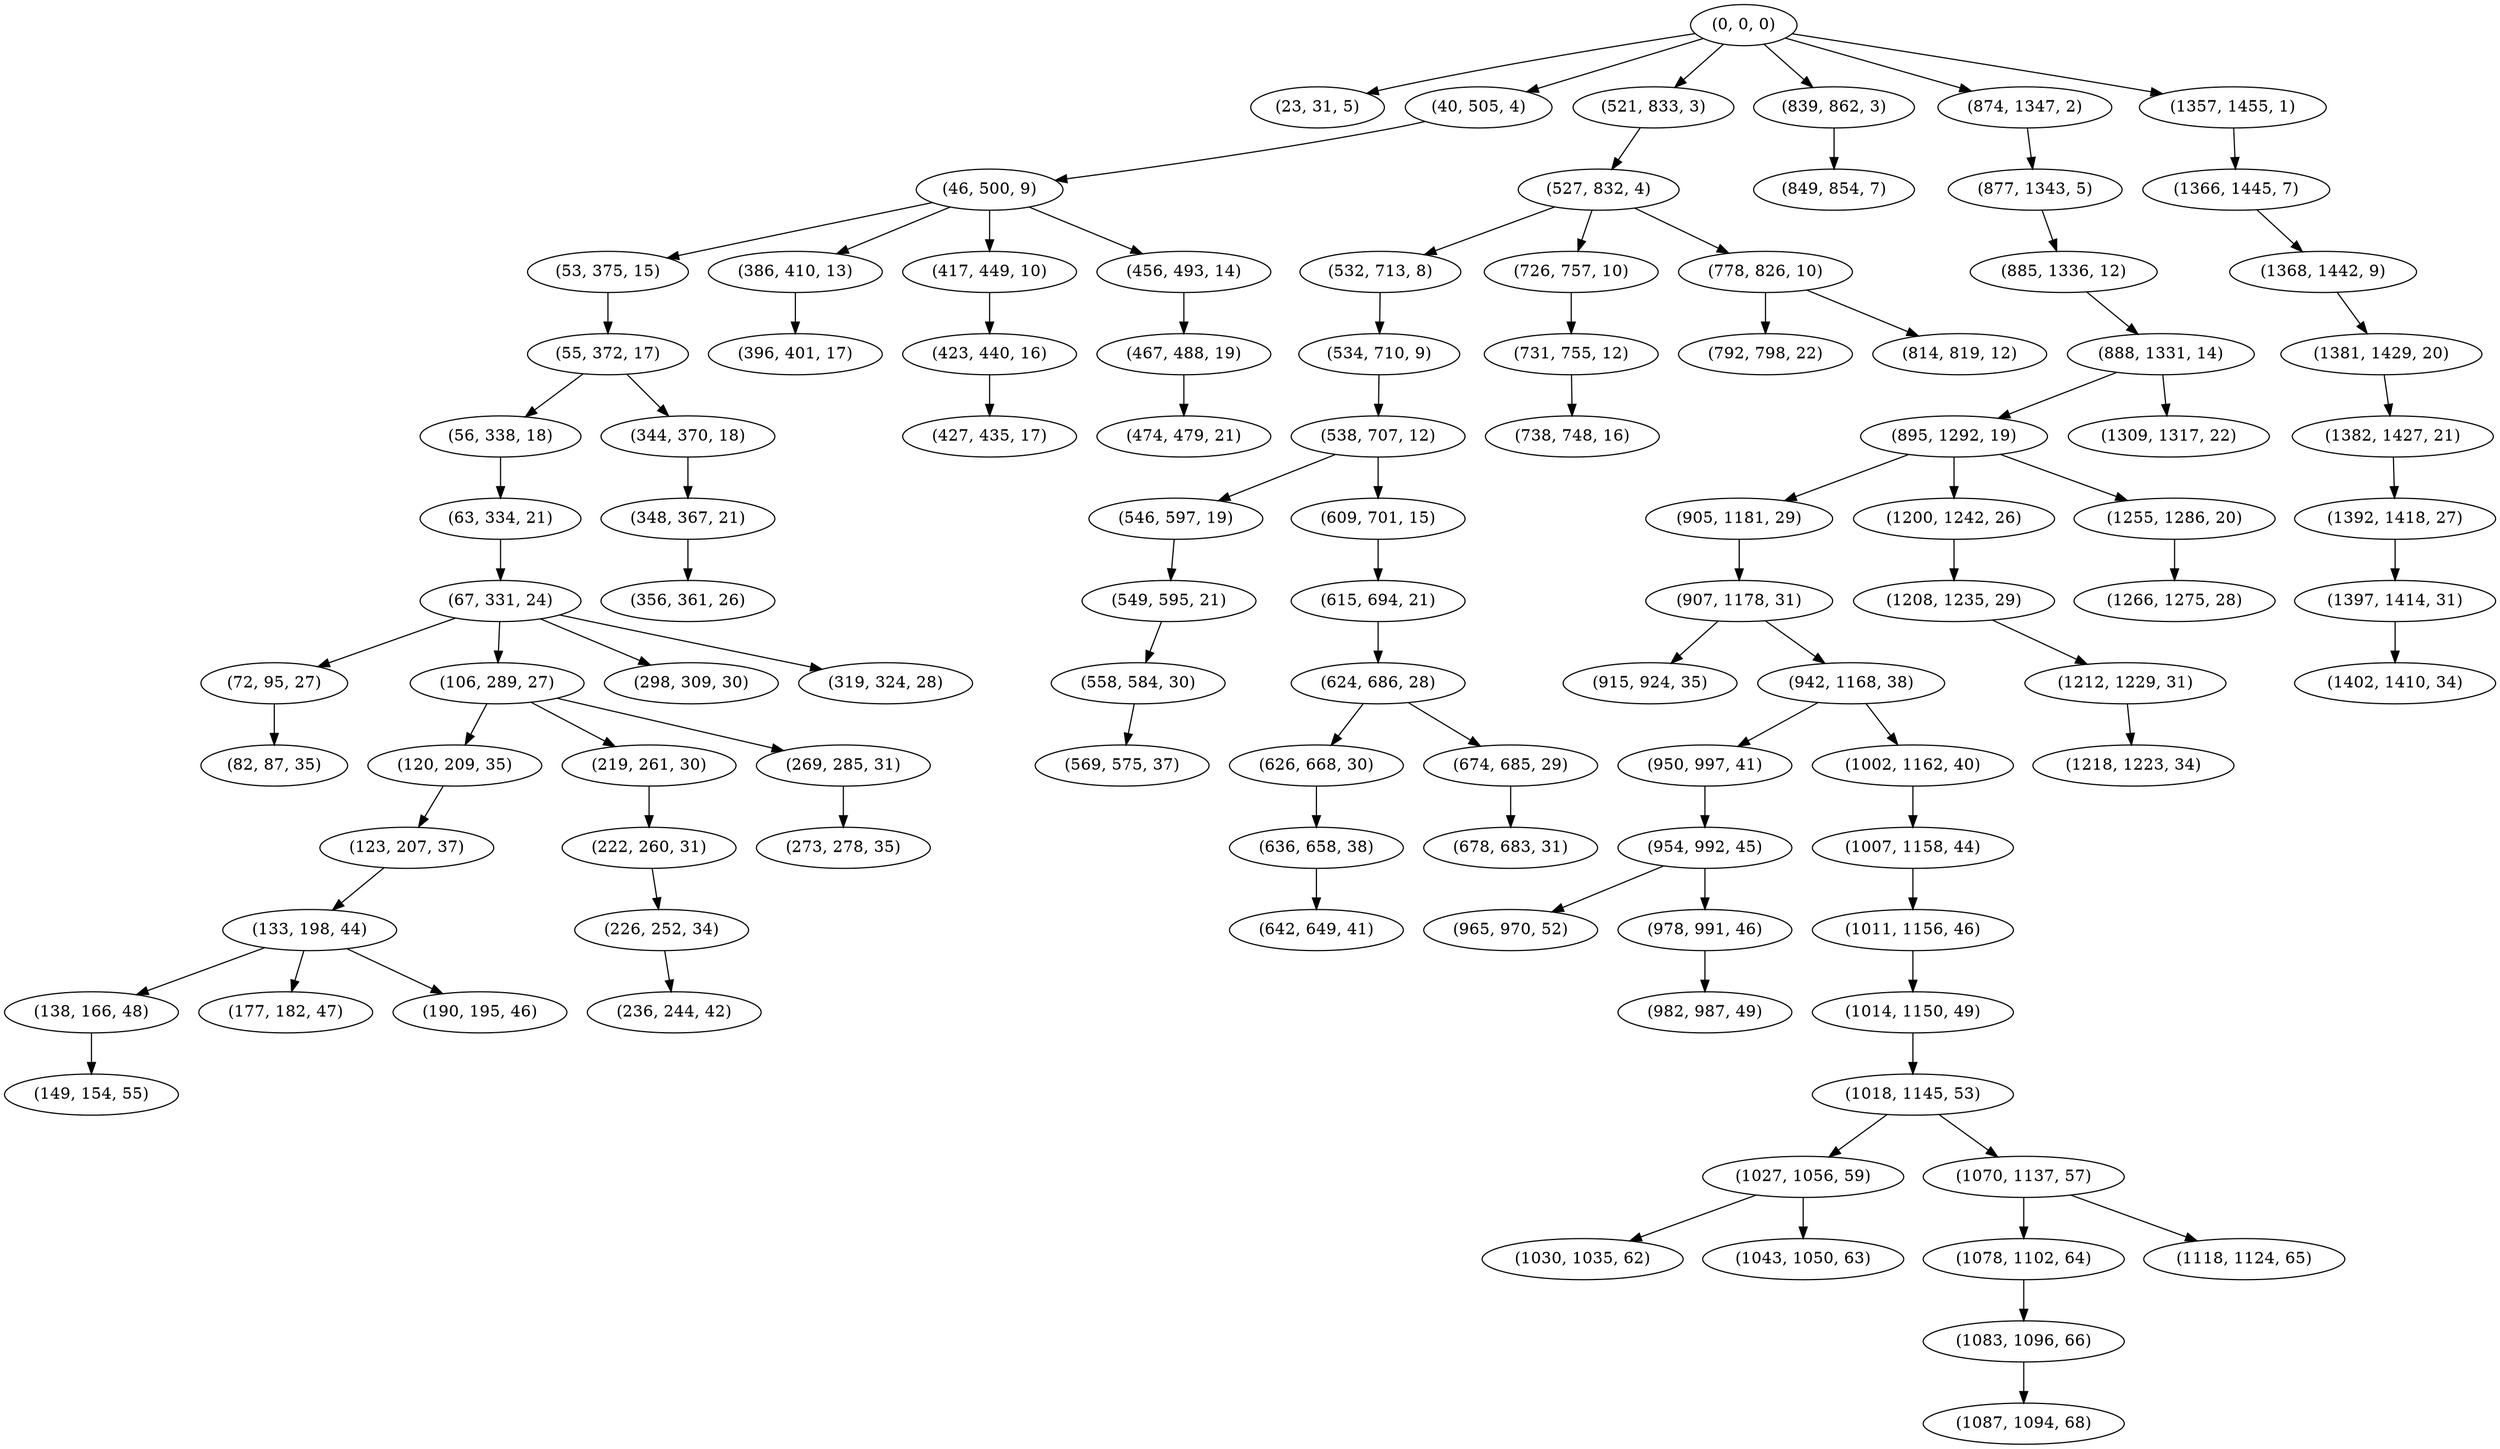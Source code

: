 digraph tree {
    "(0, 0, 0)";
    "(23, 31, 5)";
    "(40, 505, 4)";
    "(46, 500, 9)";
    "(53, 375, 15)";
    "(55, 372, 17)";
    "(56, 338, 18)";
    "(63, 334, 21)";
    "(67, 331, 24)";
    "(72, 95, 27)";
    "(82, 87, 35)";
    "(106, 289, 27)";
    "(120, 209, 35)";
    "(123, 207, 37)";
    "(133, 198, 44)";
    "(138, 166, 48)";
    "(149, 154, 55)";
    "(177, 182, 47)";
    "(190, 195, 46)";
    "(219, 261, 30)";
    "(222, 260, 31)";
    "(226, 252, 34)";
    "(236, 244, 42)";
    "(269, 285, 31)";
    "(273, 278, 35)";
    "(298, 309, 30)";
    "(319, 324, 28)";
    "(344, 370, 18)";
    "(348, 367, 21)";
    "(356, 361, 26)";
    "(386, 410, 13)";
    "(396, 401, 17)";
    "(417, 449, 10)";
    "(423, 440, 16)";
    "(427, 435, 17)";
    "(456, 493, 14)";
    "(467, 488, 19)";
    "(474, 479, 21)";
    "(521, 833, 3)";
    "(527, 832, 4)";
    "(532, 713, 8)";
    "(534, 710, 9)";
    "(538, 707, 12)";
    "(546, 597, 19)";
    "(549, 595, 21)";
    "(558, 584, 30)";
    "(569, 575, 37)";
    "(609, 701, 15)";
    "(615, 694, 21)";
    "(624, 686, 28)";
    "(626, 668, 30)";
    "(636, 658, 38)";
    "(642, 649, 41)";
    "(674, 685, 29)";
    "(678, 683, 31)";
    "(726, 757, 10)";
    "(731, 755, 12)";
    "(738, 748, 16)";
    "(778, 826, 10)";
    "(792, 798, 22)";
    "(814, 819, 12)";
    "(839, 862, 3)";
    "(849, 854, 7)";
    "(874, 1347, 2)";
    "(877, 1343, 5)";
    "(885, 1336, 12)";
    "(888, 1331, 14)";
    "(895, 1292, 19)";
    "(905, 1181, 29)";
    "(907, 1178, 31)";
    "(915, 924, 35)";
    "(942, 1168, 38)";
    "(950, 997, 41)";
    "(954, 992, 45)";
    "(965, 970, 52)";
    "(978, 991, 46)";
    "(982, 987, 49)";
    "(1002, 1162, 40)";
    "(1007, 1158, 44)";
    "(1011, 1156, 46)";
    "(1014, 1150, 49)";
    "(1018, 1145, 53)";
    "(1027, 1056, 59)";
    "(1030, 1035, 62)";
    "(1043, 1050, 63)";
    "(1070, 1137, 57)";
    "(1078, 1102, 64)";
    "(1083, 1096, 66)";
    "(1087, 1094, 68)";
    "(1118, 1124, 65)";
    "(1200, 1242, 26)";
    "(1208, 1235, 29)";
    "(1212, 1229, 31)";
    "(1218, 1223, 34)";
    "(1255, 1286, 20)";
    "(1266, 1275, 28)";
    "(1309, 1317, 22)";
    "(1357, 1455, 1)";
    "(1366, 1445, 7)";
    "(1368, 1442, 9)";
    "(1381, 1429, 20)";
    "(1382, 1427, 21)";
    "(1392, 1418, 27)";
    "(1397, 1414, 31)";
    "(1402, 1410, 34)";
    "(0, 0, 0)" -> "(23, 31, 5)";
    "(0, 0, 0)" -> "(40, 505, 4)";
    "(0, 0, 0)" -> "(521, 833, 3)";
    "(0, 0, 0)" -> "(839, 862, 3)";
    "(0, 0, 0)" -> "(874, 1347, 2)";
    "(0, 0, 0)" -> "(1357, 1455, 1)";
    "(40, 505, 4)" -> "(46, 500, 9)";
    "(46, 500, 9)" -> "(53, 375, 15)";
    "(46, 500, 9)" -> "(386, 410, 13)";
    "(46, 500, 9)" -> "(417, 449, 10)";
    "(46, 500, 9)" -> "(456, 493, 14)";
    "(53, 375, 15)" -> "(55, 372, 17)";
    "(55, 372, 17)" -> "(56, 338, 18)";
    "(55, 372, 17)" -> "(344, 370, 18)";
    "(56, 338, 18)" -> "(63, 334, 21)";
    "(63, 334, 21)" -> "(67, 331, 24)";
    "(67, 331, 24)" -> "(72, 95, 27)";
    "(67, 331, 24)" -> "(106, 289, 27)";
    "(67, 331, 24)" -> "(298, 309, 30)";
    "(67, 331, 24)" -> "(319, 324, 28)";
    "(72, 95, 27)" -> "(82, 87, 35)";
    "(106, 289, 27)" -> "(120, 209, 35)";
    "(106, 289, 27)" -> "(219, 261, 30)";
    "(106, 289, 27)" -> "(269, 285, 31)";
    "(120, 209, 35)" -> "(123, 207, 37)";
    "(123, 207, 37)" -> "(133, 198, 44)";
    "(133, 198, 44)" -> "(138, 166, 48)";
    "(133, 198, 44)" -> "(177, 182, 47)";
    "(133, 198, 44)" -> "(190, 195, 46)";
    "(138, 166, 48)" -> "(149, 154, 55)";
    "(219, 261, 30)" -> "(222, 260, 31)";
    "(222, 260, 31)" -> "(226, 252, 34)";
    "(226, 252, 34)" -> "(236, 244, 42)";
    "(269, 285, 31)" -> "(273, 278, 35)";
    "(344, 370, 18)" -> "(348, 367, 21)";
    "(348, 367, 21)" -> "(356, 361, 26)";
    "(386, 410, 13)" -> "(396, 401, 17)";
    "(417, 449, 10)" -> "(423, 440, 16)";
    "(423, 440, 16)" -> "(427, 435, 17)";
    "(456, 493, 14)" -> "(467, 488, 19)";
    "(467, 488, 19)" -> "(474, 479, 21)";
    "(521, 833, 3)" -> "(527, 832, 4)";
    "(527, 832, 4)" -> "(532, 713, 8)";
    "(527, 832, 4)" -> "(726, 757, 10)";
    "(527, 832, 4)" -> "(778, 826, 10)";
    "(532, 713, 8)" -> "(534, 710, 9)";
    "(534, 710, 9)" -> "(538, 707, 12)";
    "(538, 707, 12)" -> "(546, 597, 19)";
    "(538, 707, 12)" -> "(609, 701, 15)";
    "(546, 597, 19)" -> "(549, 595, 21)";
    "(549, 595, 21)" -> "(558, 584, 30)";
    "(558, 584, 30)" -> "(569, 575, 37)";
    "(609, 701, 15)" -> "(615, 694, 21)";
    "(615, 694, 21)" -> "(624, 686, 28)";
    "(624, 686, 28)" -> "(626, 668, 30)";
    "(624, 686, 28)" -> "(674, 685, 29)";
    "(626, 668, 30)" -> "(636, 658, 38)";
    "(636, 658, 38)" -> "(642, 649, 41)";
    "(674, 685, 29)" -> "(678, 683, 31)";
    "(726, 757, 10)" -> "(731, 755, 12)";
    "(731, 755, 12)" -> "(738, 748, 16)";
    "(778, 826, 10)" -> "(792, 798, 22)";
    "(778, 826, 10)" -> "(814, 819, 12)";
    "(839, 862, 3)" -> "(849, 854, 7)";
    "(874, 1347, 2)" -> "(877, 1343, 5)";
    "(877, 1343, 5)" -> "(885, 1336, 12)";
    "(885, 1336, 12)" -> "(888, 1331, 14)";
    "(888, 1331, 14)" -> "(895, 1292, 19)";
    "(888, 1331, 14)" -> "(1309, 1317, 22)";
    "(895, 1292, 19)" -> "(905, 1181, 29)";
    "(895, 1292, 19)" -> "(1200, 1242, 26)";
    "(895, 1292, 19)" -> "(1255, 1286, 20)";
    "(905, 1181, 29)" -> "(907, 1178, 31)";
    "(907, 1178, 31)" -> "(915, 924, 35)";
    "(907, 1178, 31)" -> "(942, 1168, 38)";
    "(942, 1168, 38)" -> "(950, 997, 41)";
    "(942, 1168, 38)" -> "(1002, 1162, 40)";
    "(950, 997, 41)" -> "(954, 992, 45)";
    "(954, 992, 45)" -> "(965, 970, 52)";
    "(954, 992, 45)" -> "(978, 991, 46)";
    "(978, 991, 46)" -> "(982, 987, 49)";
    "(1002, 1162, 40)" -> "(1007, 1158, 44)";
    "(1007, 1158, 44)" -> "(1011, 1156, 46)";
    "(1011, 1156, 46)" -> "(1014, 1150, 49)";
    "(1014, 1150, 49)" -> "(1018, 1145, 53)";
    "(1018, 1145, 53)" -> "(1027, 1056, 59)";
    "(1018, 1145, 53)" -> "(1070, 1137, 57)";
    "(1027, 1056, 59)" -> "(1030, 1035, 62)";
    "(1027, 1056, 59)" -> "(1043, 1050, 63)";
    "(1070, 1137, 57)" -> "(1078, 1102, 64)";
    "(1070, 1137, 57)" -> "(1118, 1124, 65)";
    "(1078, 1102, 64)" -> "(1083, 1096, 66)";
    "(1083, 1096, 66)" -> "(1087, 1094, 68)";
    "(1200, 1242, 26)" -> "(1208, 1235, 29)";
    "(1208, 1235, 29)" -> "(1212, 1229, 31)";
    "(1212, 1229, 31)" -> "(1218, 1223, 34)";
    "(1255, 1286, 20)" -> "(1266, 1275, 28)";
    "(1357, 1455, 1)" -> "(1366, 1445, 7)";
    "(1366, 1445, 7)" -> "(1368, 1442, 9)";
    "(1368, 1442, 9)" -> "(1381, 1429, 20)";
    "(1381, 1429, 20)" -> "(1382, 1427, 21)";
    "(1382, 1427, 21)" -> "(1392, 1418, 27)";
    "(1392, 1418, 27)" -> "(1397, 1414, 31)";
    "(1397, 1414, 31)" -> "(1402, 1410, 34)";
}
